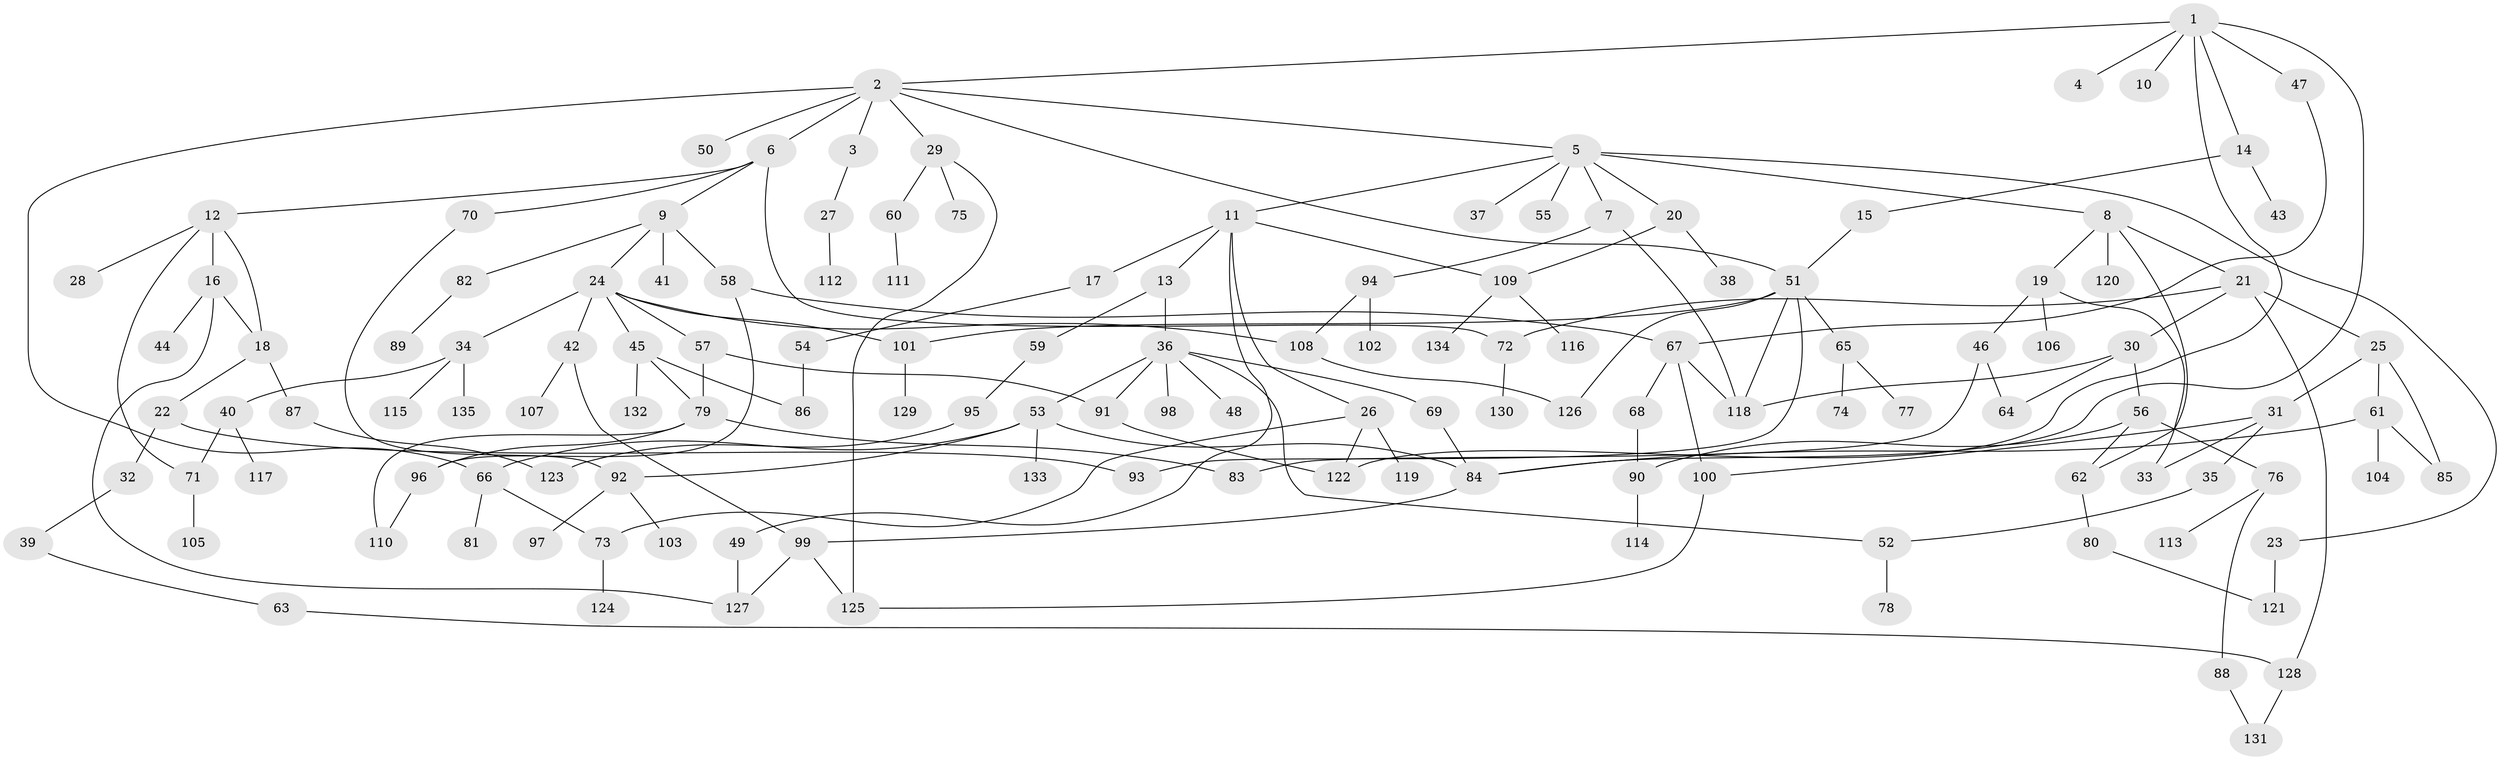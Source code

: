 // coarse degree distribution, {7: 0.024390243902439025, 6: 0.14634146341463414, 4: 0.0975609756097561, 8: 0.0975609756097561, 3: 0.14634146341463414, 2: 0.3170731707317073, 5: 0.04878048780487805, 1: 0.12195121951219512}
// Generated by graph-tools (version 1.1) at 2025/49/03/04/25 22:49:01]
// undirected, 135 vertices, 177 edges
graph export_dot {
  node [color=gray90,style=filled];
  1;
  2;
  3;
  4;
  5;
  6;
  7;
  8;
  9;
  10;
  11;
  12;
  13;
  14;
  15;
  16;
  17;
  18;
  19;
  20;
  21;
  22;
  23;
  24;
  25;
  26;
  27;
  28;
  29;
  30;
  31;
  32;
  33;
  34;
  35;
  36;
  37;
  38;
  39;
  40;
  41;
  42;
  43;
  44;
  45;
  46;
  47;
  48;
  49;
  50;
  51;
  52;
  53;
  54;
  55;
  56;
  57;
  58;
  59;
  60;
  61;
  62;
  63;
  64;
  65;
  66;
  67;
  68;
  69;
  70;
  71;
  72;
  73;
  74;
  75;
  76;
  77;
  78;
  79;
  80;
  81;
  82;
  83;
  84;
  85;
  86;
  87;
  88;
  89;
  90;
  91;
  92;
  93;
  94;
  95;
  96;
  97;
  98;
  99;
  100;
  101;
  102;
  103;
  104;
  105;
  106;
  107;
  108;
  109;
  110;
  111;
  112;
  113;
  114;
  115;
  116;
  117;
  118;
  119;
  120;
  121;
  122;
  123;
  124;
  125;
  126;
  127;
  128;
  129;
  130;
  131;
  132;
  133;
  134;
  135;
  1 -- 2;
  1 -- 4;
  1 -- 10;
  1 -- 14;
  1 -- 47;
  1 -- 122;
  1 -- 84;
  2 -- 3;
  2 -- 5;
  2 -- 6;
  2 -- 29;
  2 -- 50;
  2 -- 51;
  2 -- 66;
  3 -- 27;
  5 -- 7;
  5 -- 8;
  5 -- 11;
  5 -- 20;
  5 -- 23;
  5 -- 37;
  5 -- 55;
  6 -- 9;
  6 -- 12;
  6 -- 70;
  6 -- 72;
  7 -- 94;
  7 -- 118;
  8 -- 19;
  8 -- 21;
  8 -- 62;
  8 -- 120;
  9 -- 24;
  9 -- 41;
  9 -- 58;
  9 -- 82;
  11 -- 13;
  11 -- 17;
  11 -- 26;
  11 -- 49;
  11 -- 109;
  12 -- 16;
  12 -- 18;
  12 -- 28;
  12 -- 71;
  13 -- 36;
  13 -- 59;
  14 -- 15;
  14 -- 43;
  15 -- 51;
  16 -- 44;
  16 -- 18;
  16 -- 127;
  17 -- 54;
  18 -- 22;
  18 -- 87;
  19 -- 46;
  19 -- 106;
  19 -- 33;
  20 -- 38;
  20 -- 109;
  21 -- 25;
  21 -- 30;
  21 -- 128;
  21 -- 72;
  22 -- 32;
  22 -- 93;
  23 -- 121;
  24 -- 34;
  24 -- 42;
  24 -- 45;
  24 -- 57;
  24 -- 108;
  24 -- 101;
  25 -- 31;
  25 -- 61;
  25 -- 85;
  26 -- 73;
  26 -- 119;
  26 -- 122;
  27 -- 112;
  29 -- 60;
  29 -- 75;
  29 -- 125;
  30 -- 56;
  30 -- 64;
  30 -- 118;
  31 -- 33;
  31 -- 35;
  31 -- 100;
  32 -- 39;
  34 -- 40;
  34 -- 115;
  34 -- 135;
  35 -- 52;
  36 -- 48;
  36 -- 52;
  36 -- 53;
  36 -- 69;
  36 -- 98;
  36 -- 91;
  39 -- 63;
  40 -- 117;
  40 -- 71;
  42 -- 99;
  42 -- 107;
  45 -- 79;
  45 -- 86;
  45 -- 132;
  46 -- 83;
  46 -- 64;
  47 -- 67;
  49 -- 127;
  51 -- 65;
  51 -- 93;
  51 -- 101;
  51 -- 126;
  51 -- 118;
  52 -- 78;
  53 -- 66;
  53 -- 84;
  53 -- 133;
  53 -- 92;
  54 -- 86;
  56 -- 76;
  56 -- 62;
  56 -- 90;
  57 -- 91;
  57 -- 79;
  58 -- 67;
  58 -- 96;
  59 -- 95;
  60 -- 111;
  61 -- 104;
  61 -- 84;
  61 -- 85;
  62 -- 80;
  63 -- 128;
  65 -- 74;
  65 -- 77;
  66 -- 81;
  66 -- 73;
  67 -- 68;
  67 -- 118;
  67 -- 100;
  68 -- 90;
  69 -- 84;
  70 -- 92;
  71 -- 105;
  72 -- 130;
  73 -- 124;
  76 -- 88;
  76 -- 113;
  79 -- 83;
  79 -- 96;
  79 -- 110;
  80 -- 121;
  82 -- 89;
  84 -- 99;
  87 -- 123;
  88 -- 131;
  90 -- 114;
  91 -- 122;
  92 -- 97;
  92 -- 103;
  94 -- 102;
  94 -- 108;
  95 -- 123;
  96 -- 110;
  99 -- 127;
  99 -- 125;
  100 -- 125;
  101 -- 129;
  108 -- 126;
  109 -- 116;
  109 -- 134;
  128 -- 131;
}
